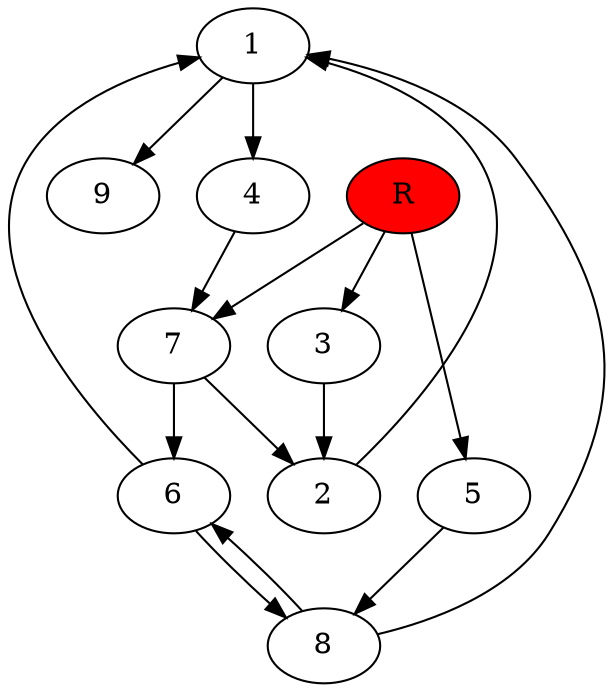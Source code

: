 digraph prb42959 {
	1
	2
	3
	4
	5
	6
	7
	8
	R [fillcolor="#ff0000" style=filled]
	1 -> 4
	1 -> 9
	2 -> 1
	3 -> 2
	4 -> 7
	5 -> 8
	6 -> 1
	6 -> 8
	7 -> 2
	7 -> 6
	8 -> 1
	8 -> 6
	R -> 3
	R -> 5
	R -> 7
}
